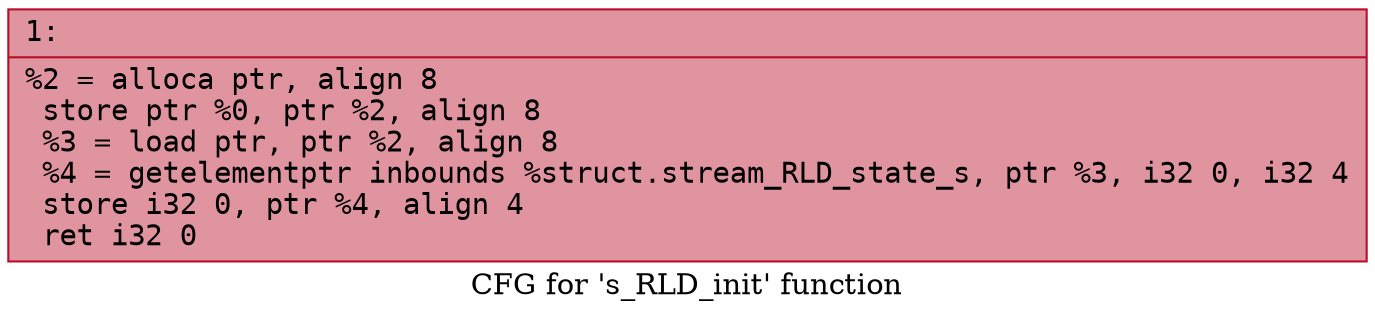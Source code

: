 digraph "CFG for 's_RLD_init' function" {
	label="CFG for 's_RLD_init' function";

	Node0x600001ed5e50 [shape=record,color="#b70d28ff", style=filled, fillcolor="#b70d2870" fontname="Courier",label="{1:\l|  %2 = alloca ptr, align 8\l  store ptr %0, ptr %2, align 8\l  %3 = load ptr, ptr %2, align 8\l  %4 = getelementptr inbounds %struct.stream_RLD_state_s, ptr %3, i32 0, i32 4\l  store i32 0, ptr %4, align 4\l  ret i32 0\l}"];
}
